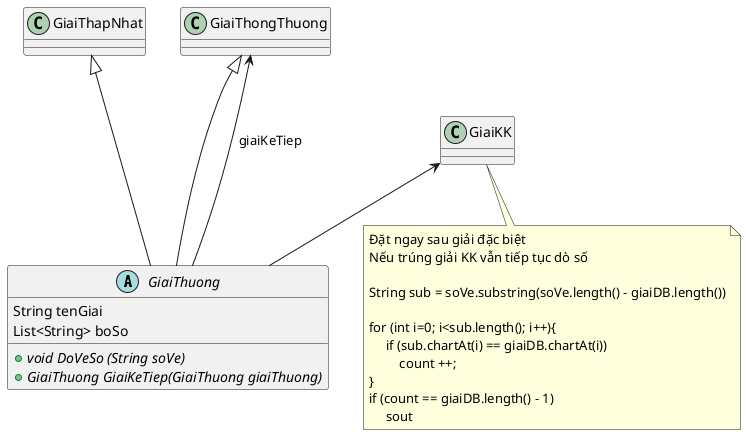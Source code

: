 @startuml
    abstract GiaiThuong{
       String tenGiai
       List<String> boSo
       + {abstract} void DoVeSo (String soVe)
       + {abstract} GiaiThuong GiaiKeTiep(GiaiThuong giaiThuong)
    }

    class GiaiThapNhat{

    }

    class GiaiThongThuong{

    }

    class GiaiKK{

    }

    note bottom of GiaiKK
       Đặt ngay sau giải đặc biệt
       Nếu trúng giải KK vẫn tiếp tục dò số

       String sub = soVe.substring(soVe.length() - giaiDB.length())

       for (int i=0; i<sub.length(); i++){
            if (sub.chartAt(i) == giaiDB.chartAt(i))
                count ++;
       }
       if (count == giaiDB.length() - 1)
            sout
    end note

    GiaiThapNhat <|--- GiaiThuong

    GiaiThongThuong <|--- GiaiThuong

    GiaiThongThuong <--- GiaiThuong: giaiKeTiep

    GiaiKK <-- GiaiThuong


@enduml